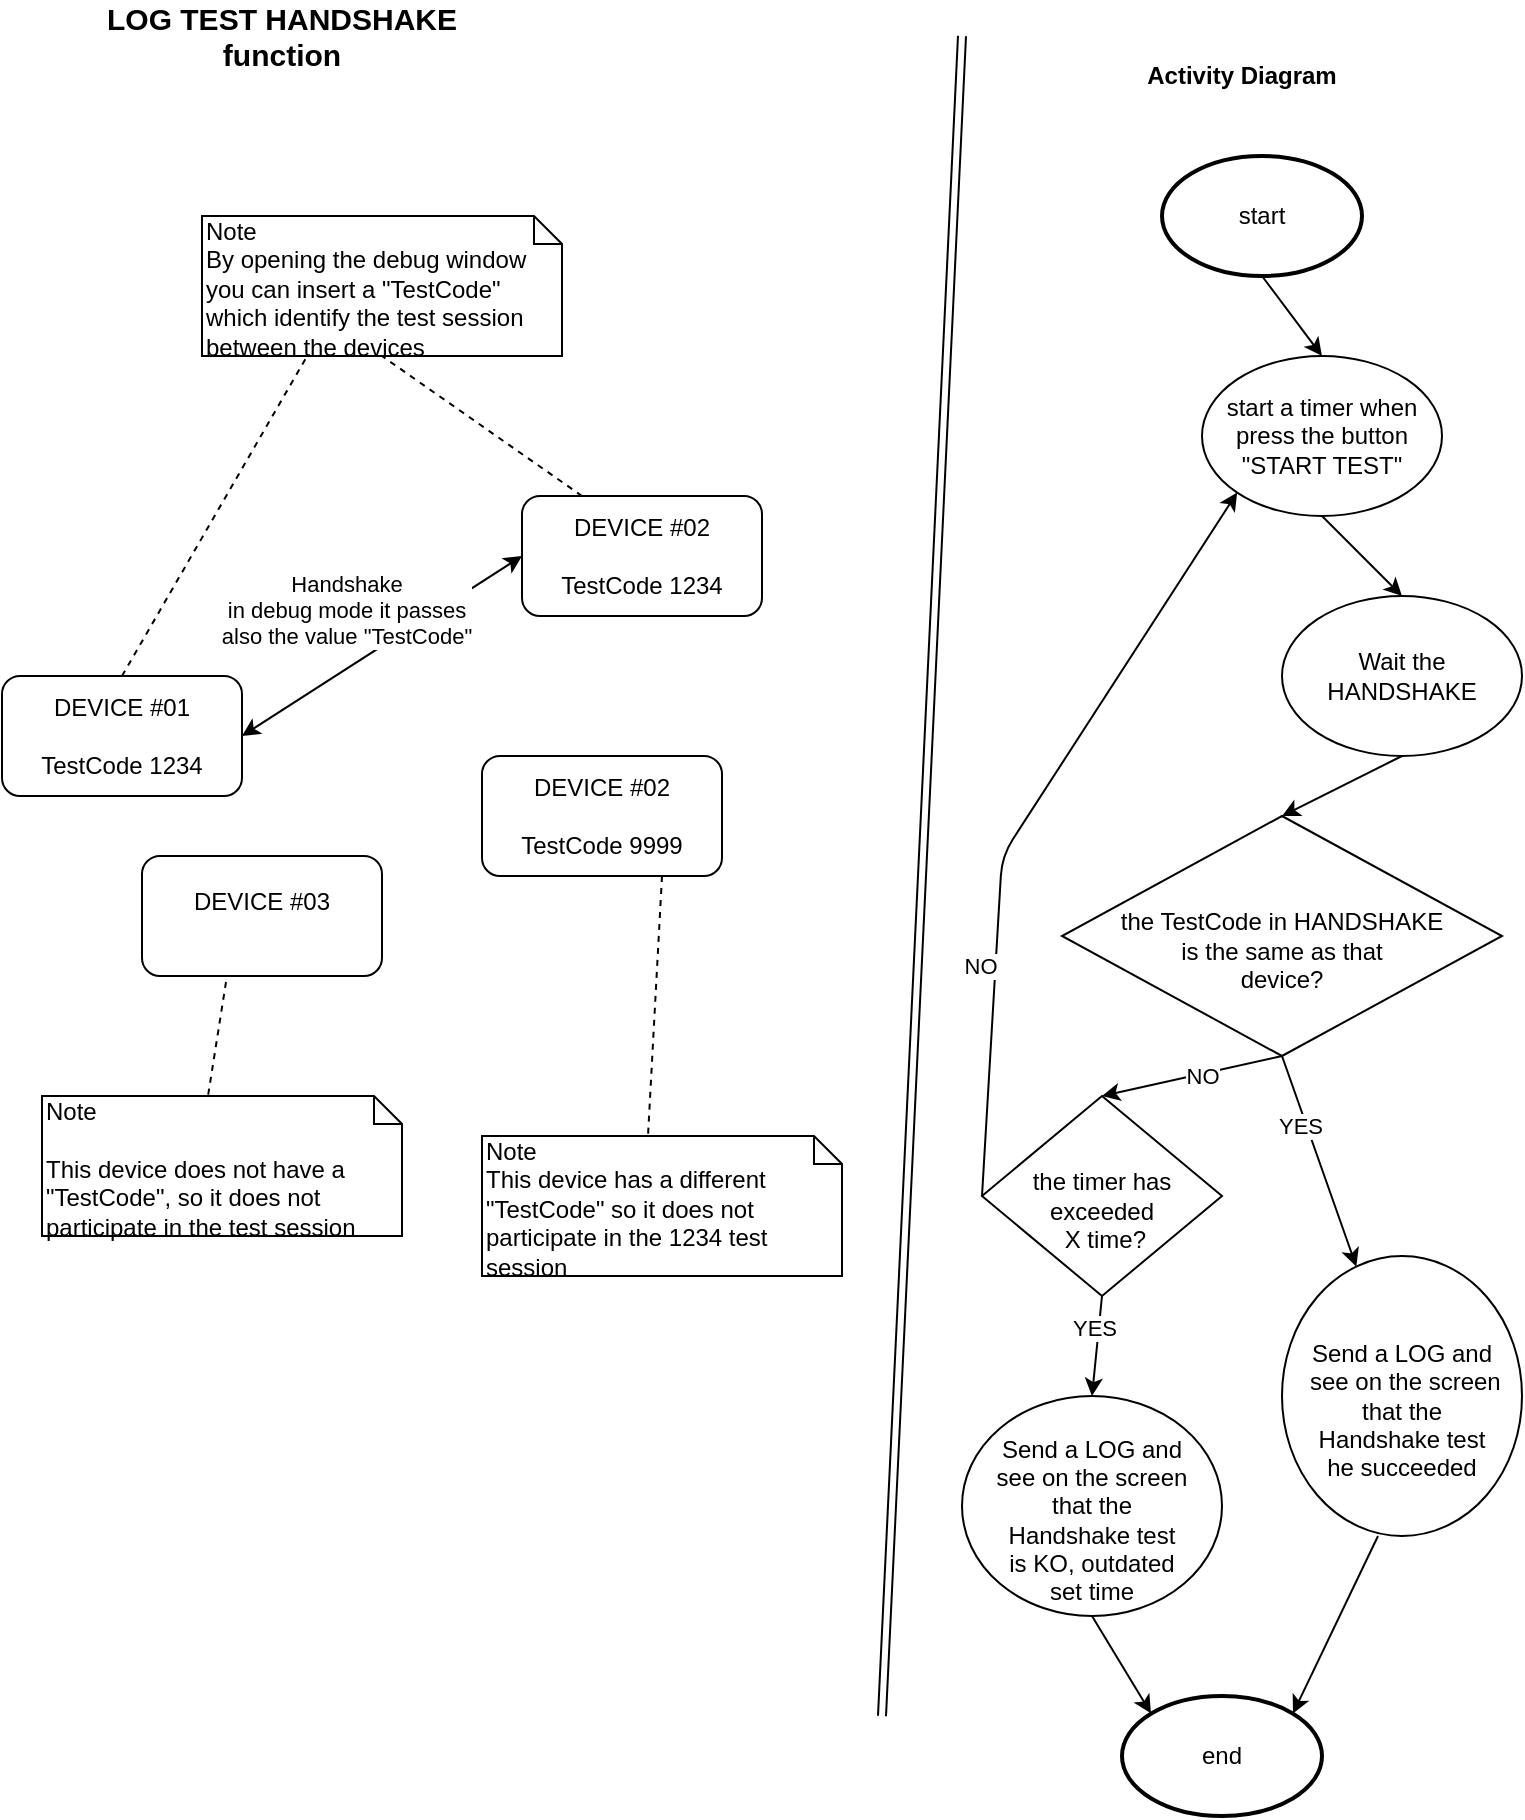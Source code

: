 <mxfile version="13.0.9" type="google"><diagram id="bpY-fqwsy9KJkceWs4Sq" name="Page-1"><mxGraphModel dx="1990" dy="720" grid="1" gridSize="10" guides="1" tooltips="1" connect="1" arrows="1" fold="1" page="1" pageScale="1" pageWidth="827" pageHeight="1169" math="0" shadow="0"><root><mxCell id="0"/><mxCell id="1" parent="0"/><mxCell id="Z0kYU5fyTGorfrxRKYbF-1" value="DEVICE #01&lt;br&gt;&lt;br&gt;TestCode 1234" style="rounded=1;whiteSpace=wrap;html=1;" parent="1" vertex="1"><mxGeometry x="30" y="350" width="120" height="60" as="geometry"/></mxCell><mxCell id="Z0kYU5fyTGorfrxRKYbF-2" value="DEVICE #02&lt;br&gt;&lt;br&gt;TestCode 1234" style="rounded=1;whiteSpace=wrap;html=1;" parent="1" vertex="1"><mxGeometry x="290" y="260" width="120" height="60" as="geometry"/></mxCell><mxCell id="Z0kYU5fyTGorfrxRKYbF-3" value="DEVICE #03&lt;br&gt;&lt;br&gt;" style="rounded=1;whiteSpace=wrap;html=1;" parent="1" vertex="1"><mxGeometry x="100" y="440" width="120" height="60" as="geometry"/></mxCell><mxCell id="Z0kYU5fyTGorfrxRKYbF-4" value="&lt;div&gt;Note&lt;/div&gt;&lt;div&gt;By opening the debug window you can insert a &quot;TestCode&quot; which identify the test session between the devices&lt;/div&gt;" style="shape=note;whiteSpace=wrap;html=1;size=14;verticalAlign=top;align=left;spacingTop=-6;" parent="1" vertex="1"><mxGeometry x="130" y="120" width="180" height="70" as="geometry"/></mxCell><mxCell id="Z0kYU5fyTGorfrxRKYbF-5" value="" style="endArrow=none;dashed=1;html=1;entryX=0.289;entryY=1.014;entryDx=0;entryDy=0;entryPerimeter=0;exitX=0.5;exitY=0;exitDx=0;exitDy=0;" parent="1" source="Z0kYU5fyTGorfrxRKYbF-1" target="Z0kYU5fyTGorfrxRKYbF-4" edge="1"><mxGeometry width="50" height="50" relative="1" as="geometry"><mxPoint x="290" y="330" as="sourcePoint"/><mxPoint x="340" y="280" as="targetPoint"/></mxGeometry></mxCell><mxCell id="Z0kYU5fyTGorfrxRKYbF-6" value="" style="endArrow=none;dashed=1;html=1;entryX=0.5;entryY=1;entryDx=0;entryDy=0;entryPerimeter=0;exitX=0.25;exitY=0;exitDx=0;exitDy=0;" parent="1" source="Z0kYU5fyTGorfrxRKYbF-2" target="Z0kYU5fyTGorfrxRKYbF-4" edge="1"><mxGeometry width="50" height="50" relative="1" as="geometry"><mxPoint x="140" y="210" as="sourcePoint"/><mxPoint x="202.02" y="120.98" as="targetPoint"/></mxGeometry></mxCell><mxCell id="Z0kYU5fyTGorfrxRKYbF-7" value="Note&lt;br&gt;&lt;div&gt;&lt;br&gt;&lt;/div&gt;&lt;div&gt;This device does not have a &quot;TestCode&quot;, so it does not participate in the test session&lt;/div&gt;" style="shape=note;whiteSpace=wrap;html=1;size=14;verticalAlign=top;align=left;spacingTop=-6;" parent="1" vertex="1"><mxGeometry x="50" y="560" width="180" height="70" as="geometry"/></mxCell><mxCell id="Z0kYU5fyTGorfrxRKYbF-8" value="" style="endArrow=none;dashed=1;html=1;entryX=0;entryY=0;entryDx=83;entryDy=0;entryPerimeter=0;exitX=0.35;exitY=1.05;exitDx=0;exitDy=0;exitPerimeter=0;" parent="1" source="Z0kYU5fyTGorfrxRKYbF-3" target="Z0kYU5fyTGorfrxRKYbF-7" edge="1"><mxGeometry width="50" height="50" relative="1" as="geometry"><mxPoint x="480" y="620" as="sourcePoint"/><mxPoint x="332.02" y="530.98" as="targetPoint"/></mxGeometry></mxCell><mxCell id="Z0kYU5fyTGorfrxRKYbF-9" value="Note&lt;br&gt;This device has a different &quot;TestCode&quot; so it does not participate in the 1234 test session" style="shape=note;whiteSpace=wrap;html=1;size=14;verticalAlign=top;align=left;spacingTop=-6;" parent="1" vertex="1"><mxGeometry x="270" y="580" width="180" height="70" as="geometry"/></mxCell><mxCell id="Z0kYU5fyTGorfrxRKYbF-10" value="" style="endArrow=none;dashed=1;html=1;entryX=0;entryY=0;entryDx=83;entryDy=0;entryPerimeter=0;exitX=0.75;exitY=1;exitDx=0;exitDy=0;" parent="1" source="Z0kYU5fyTGorfrxRKYbF-11" target="Z0kYU5fyTGorfrxRKYbF-9" edge="1"><mxGeometry width="50" height="50" relative="1" as="geometry"><mxPoint x="420" y="360" as="sourcePoint"/><mxPoint x="530.02" y="467.98" as="targetPoint"/></mxGeometry></mxCell><mxCell id="Z0kYU5fyTGorfrxRKYbF-11" value="DEVICE #02&lt;br&gt;&lt;br&gt;TestCode 9999" style="rounded=1;whiteSpace=wrap;html=1;" parent="1" vertex="1"><mxGeometry x="270" y="390" width="120" height="60" as="geometry"/></mxCell><mxCell id="Z0kYU5fyTGorfrxRKYbF-12" value="" style="endArrow=classic;startArrow=classic;html=1;exitX=1;exitY=0.5;exitDx=0;exitDy=0;entryX=0;entryY=0.5;entryDx=0;entryDy=0;" parent="1" source="Z0kYU5fyTGorfrxRKYbF-1" target="Z0kYU5fyTGorfrxRKYbF-2" edge="1"><mxGeometry width="50" height="50" relative="1" as="geometry"><mxPoint x="290" y="230" as="sourcePoint"/><mxPoint x="340" y="180" as="targetPoint"/></mxGeometry></mxCell><mxCell id="Z0kYU5fyTGorfrxRKYbF-13" value="Handshake&lt;br&gt;in debug mode it passes&lt;br&gt;also the value &quot;TestCode&quot;" style="edgeLabel;html=1;align=center;verticalAlign=middle;resizable=0;points=[];" parent="Z0kYU5fyTGorfrxRKYbF-12" vertex="1" connectable="0"><mxGeometry x="0.306" y="-2" relative="1" as="geometry"><mxPoint x="-40.3" y="-5.82" as="offset"/></mxGeometry></mxCell><mxCell id="Z0kYU5fyTGorfrxRKYbF-14" value="&lt;b&gt;&lt;font style=&quot;font-size: 15px&quot;&gt;LOG TEST HANDSHAKE function&lt;/font&gt;&lt;/b&gt;" style="text;html=1;strokeColor=none;fillColor=none;align=center;verticalAlign=middle;whiteSpace=wrap;rounded=0;" parent="1" vertex="1"><mxGeometry x="60" y="20" width="220" height="20" as="geometry"/></mxCell><mxCell id="Z0kYU5fyTGorfrxRKYbF-15" value="start" style="strokeWidth=2;html=1;shape=mxgraph.flowchart.start_1;whiteSpace=wrap;" parent="1" vertex="1"><mxGeometry x="610" y="90" width="100" height="60" as="geometry"/></mxCell><mxCell id="Z0kYU5fyTGorfrxRKYbF-16" value="&lt;div&gt;&lt;br&gt;the TestCode in HANDSHAKE&lt;/div&gt;&lt;div&gt;is the same as that&lt;/div&gt;&lt;div&gt;device?&lt;/div&gt;" style="rhombus;whiteSpace=wrap;html=1;" parent="1" vertex="1"><mxGeometry x="560" y="420" width="220" height="120" as="geometry"/></mxCell><mxCell id="Z0kYU5fyTGorfrxRKYbF-19" value="" style="endArrow=classic;html=1;exitX=0.5;exitY=1;exitDx=0;exitDy=0;exitPerimeter=0;entryX=0.5;entryY=0;entryDx=0;entryDy=0;" parent="1" source="Z0kYU5fyTGorfrxRKYbF-15" target="Z0kYU5fyTGorfrxRKYbF-28" edge="1"><mxGeometry width="50" height="50" relative="1" as="geometry"><mxPoint x="300" y="530" as="sourcePoint"/><mxPoint x="630" y="270" as="targetPoint"/></mxGeometry></mxCell><mxCell id="Z0kYU5fyTGorfrxRKYbF-20" value="" style="endArrow=classic;html=1;exitX=0.5;exitY=1;exitDx=0;exitDy=0;" parent="1" source="Z0kYU5fyTGorfrxRKYbF-16" target="Z0kYU5fyTGorfrxRKYbF-24" edge="1"><mxGeometry width="50" height="50" relative="1" as="geometry"><mxPoint x="600" y="430" as="sourcePoint"/><mxPoint x="760" y="480" as="targetPoint"/></mxGeometry></mxCell><mxCell id="Z0kYU5fyTGorfrxRKYbF-21" value="YES" style="edgeLabel;html=1;align=center;verticalAlign=middle;resizable=0;points=[];" parent="Z0kYU5fyTGorfrxRKYbF-20" vertex="1" connectable="0"><mxGeometry x="-0.366" y="-3" relative="1" as="geometry"><mxPoint as="offset"/></mxGeometry></mxCell><mxCell id="Z0kYU5fyTGorfrxRKYbF-24" value="&lt;div&gt;&lt;br&gt;&lt;/div&gt;&lt;div&gt;Send a LOG and&lt;br&gt;&amp;nbsp;see on the screen that the&lt;/div&gt;&lt;div&gt;Handshake test&lt;/div&gt;&lt;div&gt;he succeeded&lt;/div&gt;" style="ellipse;whiteSpace=wrap;html=1;" parent="1" vertex="1"><mxGeometry x="670" y="640" width="120" height="140" as="geometry"/></mxCell><mxCell id="Z0kYU5fyTGorfrxRKYbF-25" value="end" style="strokeWidth=2;html=1;shape=mxgraph.flowchart.start_1;whiteSpace=wrap;" parent="1" vertex="1"><mxGeometry x="590" y="860" width="100" height="60" as="geometry"/></mxCell><mxCell id="Z0kYU5fyTGorfrxRKYbF-26" value="" style="endArrow=classic;html=1;exitX=0.4;exitY=1;exitDx=0;exitDy=0;exitPerimeter=0;entryX=0.855;entryY=0.145;entryDx=0;entryDy=0;entryPerimeter=0;" parent="1" source="Z0kYU5fyTGorfrxRKYbF-24" target="Z0kYU5fyTGorfrxRKYbF-25" edge="1"><mxGeometry width="50" height="50" relative="1" as="geometry"><mxPoint x="710" y="400" as="sourcePoint"/><mxPoint x="731.515" y="500.402" as="targetPoint"/></mxGeometry></mxCell><mxCell id="Z0kYU5fyTGorfrxRKYbF-28" value="&lt;div&gt;&lt;span&gt;start a timer when &lt;br&gt;press the button&lt;/span&gt;&lt;br&gt;&lt;/div&gt;&lt;div&gt;&quot;START TEST&quot;&lt;/div&gt;" style="ellipse;whiteSpace=wrap;html=1;" parent="1" vertex="1"><mxGeometry x="630" y="190" width="120" height="80" as="geometry"/></mxCell><mxCell id="Z0kYU5fyTGorfrxRKYbF-29" value="" style="endArrow=classic;html=1;exitX=0.5;exitY=1;exitDx=0;exitDy=0;entryX=0.5;entryY=0;entryDx=0;entryDy=0;" parent="1" source="Z0kYU5fyTGorfrxRKYbF-28" target="Z0kYU5fyTGorfrxRKYbF-42" edge="1"><mxGeometry width="50" height="50" relative="1" as="geometry"><mxPoint x="670" y="160" as="sourcePoint"/><mxPoint x="690" y="210" as="targetPoint"/></mxGeometry></mxCell><mxCell id="Z0kYU5fyTGorfrxRKYbF-31" value="&lt;div&gt;&lt;br&gt;&lt;/div&gt;&lt;div&gt;the timer has&lt;/div&gt;&lt;div&gt;exceeded&lt;/div&gt;&lt;div&gt;&amp;nbsp;X time?&lt;/div&gt;" style="rhombus;whiteSpace=wrap;html=1;" parent="1" vertex="1"><mxGeometry x="520" y="560" width="120" height="100" as="geometry"/></mxCell><mxCell id="Z0kYU5fyTGorfrxRKYbF-34" value="" style="endArrow=classic;html=1;exitX=0.5;exitY=1;exitDx=0;exitDy=0;entryX=0.5;entryY=0;entryDx=0;entryDy=0;" parent="1" source="Z0kYU5fyTGorfrxRKYbF-31" target="Z0kYU5fyTGorfrxRKYbF-40" edge="1"><mxGeometry width="50" height="50" relative="1" as="geometry"><mxPoint x="690" y="450" as="sourcePoint"/><mxPoint x="620" y="600" as="targetPoint"/></mxGeometry></mxCell><mxCell id="Z0kYU5fyTGorfrxRKYbF-35" value="YES" style="edgeLabel;html=1;align=center;verticalAlign=middle;resizable=0;points=[];" parent="Z0kYU5fyTGorfrxRKYbF-34" vertex="1" connectable="0"><mxGeometry x="-0.366" y="-3" relative="1" as="geometry"><mxPoint as="offset"/></mxGeometry></mxCell><mxCell id="Z0kYU5fyTGorfrxRKYbF-36" value="" style="endArrow=classic;html=1;entryX=0.5;entryY=0;entryDx=0;entryDy=0;" parent="1" target="Z0kYU5fyTGorfrxRKYbF-31" edge="1"><mxGeometry width="50" height="50" relative="1" as="geometry"><mxPoint x="670" y="540" as="sourcePoint"/><mxPoint x="630" y="610" as="targetPoint"/></mxGeometry></mxCell><mxCell id="Z0kYU5fyTGorfrxRKYbF-37" value="NO" style="edgeLabel;html=1;align=center;verticalAlign=middle;resizable=0;points=[];" parent="Z0kYU5fyTGorfrxRKYbF-36" vertex="1" connectable="0"><mxGeometry x="-0.366" y="-3" relative="1" as="geometry"><mxPoint x="-11.04" y="6.64" as="offset"/></mxGeometry></mxCell><mxCell id="Z0kYU5fyTGorfrxRKYbF-38" value="" style="endArrow=classic;html=1;entryX=0;entryY=1;entryDx=0;entryDy=0;exitX=0;exitY=0.5;exitDx=0;exitDy=0;" parent="1" source="Z0kYU5fyTGorfrxRKYbF-31" target="Z0kYU5fyTGorfrxRKYbF-28" edge="1"><mxGeometry width="50" height="50" relative="1" as="geometry"><mxPoint x="690" y="450" as="sourcePoint"/><mxPoint x="600" y="470" as="targetPoint"/><Array as="points"><mxPoint x="530" y="440"/></Array></mxGeometry></mxCell><mxCell id="Z0kYU5fyTGorfrxRKYbF-39" value="NO" style="edgeLabel;html=1;align=center;verticalAlign=middle;resizable=0;points=[];" parent="Z0kYU5fyTGorfrxRKYbF-38" vertex="1" connectable="0"><mxGeometry x="-0.366" y="-3" relative="1" as="geometry"><mxPoint x="-11.04" y="6.64" as="offset"/></mxGeometry></mxCell><mxCell id="Z0kYU5fyTGorfrxRKYbF-40" value="&lt;div&gt;&lt;br&gt;&lt;/div&gt;&lt;div&gt;Send a LOG and &lt;br&gt;see on the screen &lt;br&gt;that the&lt;/div&gt;&lt;div&gt;Handshake test&lt;/div&gt;&lt;div&gt;is KO, outdated&lt;/div&gt;&lt;div&gt;set time&lt;/div&gt;" style="ellipse;whiteSpace=wrap;html=1;" parent="1" vertex="1"><mxGeometry x="510" y="710" width="130" height="110" as="geometry"/></mxCell><mxCell id="Z0kYU5fyTGorfrxRKYbF-41" value="" style="endArrow=classic;html=1;exitX=0.5;exitY=1;exitDx=0;exitDy=0;entryX=0.145;entryY=0.145;entryDx=0;entryDy=0;entryPerimeter=0;" parent="1" source="Z0kYU5fyTGorfrxRKYbF-40" target="Z0kYU5fyTGorfrxRKYbF-25" edge="1"><mxGeometry width="50" height="50" relative="1" as="geometry"><mxPoint x="718" y="680" as="sourcePoint"/><mxPoint x="645.5" y="818.7" as="targetPoint"/></mxGeometry></mxCell><mxCell id="Z0kYU5fyTGorfrxRKYbF-42" value="Wait the HANDSHAKE" style="ellipse;whiteSpace=wrap;html=1;" parent="1" vertex="1"><mxGeometry x="670" y="310" width="120" height="80" as="geometry"/></mxCell><mxCell id="Z0kYU5fyTGorfrxRKYbF-43" value="" style="endArrow=classic;html=1;exitX=0.5;exitY=1;exitDx=0;exitDy=0;entryX=0.5;entryY=0;entryDx=0;entryDy=0;" parent="1" source="Z0kYU5fyTGorfrxRKYbF-42" target="Z0kYU5fyTGorfrxRKYbF-16" edge="1"><mxGeometry width="50" height="50" relative="1" as="geometry"><mxPoint x="700" y="280" as="sourcePoint"/><mxPoint x="740" y="320" as="targetPoint"/></mxGeometry></mxCell><mxCell id="Z0kYU5fyTGorfrxRKYbF-44" value="" style="shape=link;html=1;" parent="1" edge="1"><mxGeometry width="50" height="50" relative="1" as="geometry"><mxPoint x="470" y="870" as="sourcePoint"/><mxPoint x="510" y="30" as="targetPoint"/></mxGeometry></mxCell><mxCell id="Z0kYU5fyTGorfrxRKYbF-45" value="&lt;b&gt;&lt;font style=&quot;font-size: 12px&quot;&gt;Activity Diagram&lt;/font&gt;&lt;/b&gt;" style="text;html=1;strokeColor=none;fillColor=none;align=center;verticalAlign=middle;whiteSpace=wrap;rounded=0;" parent="1" vertex="1"><mxGeometry x="540" y="40" width="220" height="20" as="geometry"/></mxCell></root></mxGraphModel></diagram></mxfile>